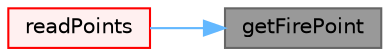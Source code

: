digraph "getFirePoint"
{
 // LATEX_PDF_SIZE
  bgcolor="transparent";
  edge [fontname=Helvetica,fontsize=10,labelfontname=Helvetica,labelfontsize=10];
  node [fontname=Helvetica,fontsize=10,shape=box,height=0.2,width=0.4];
  rankdir="RL";
  Node1 [id="Node000001",label="getFirePoint",height=0.2,width=0.4,color="gray40", fillcolor="grey60", style="filled", fontcolor="black",tooltip=" "];
  Node1 -> Node2 [id="edge1_Node000001_Node000002",dir="back",color="steelblue1",style="solid",tooltip=" "];
  Node2 [id="Node000002",label="readPoints",height=0.2,width=0.4,color="red", fillcolor="#FFF0F0", style="filled",URL="$classFoam_1_1fileFormats_1_1FIRECore.html#a945200215b1ed4e20f614baea854c374",tooltip=" "];
}

